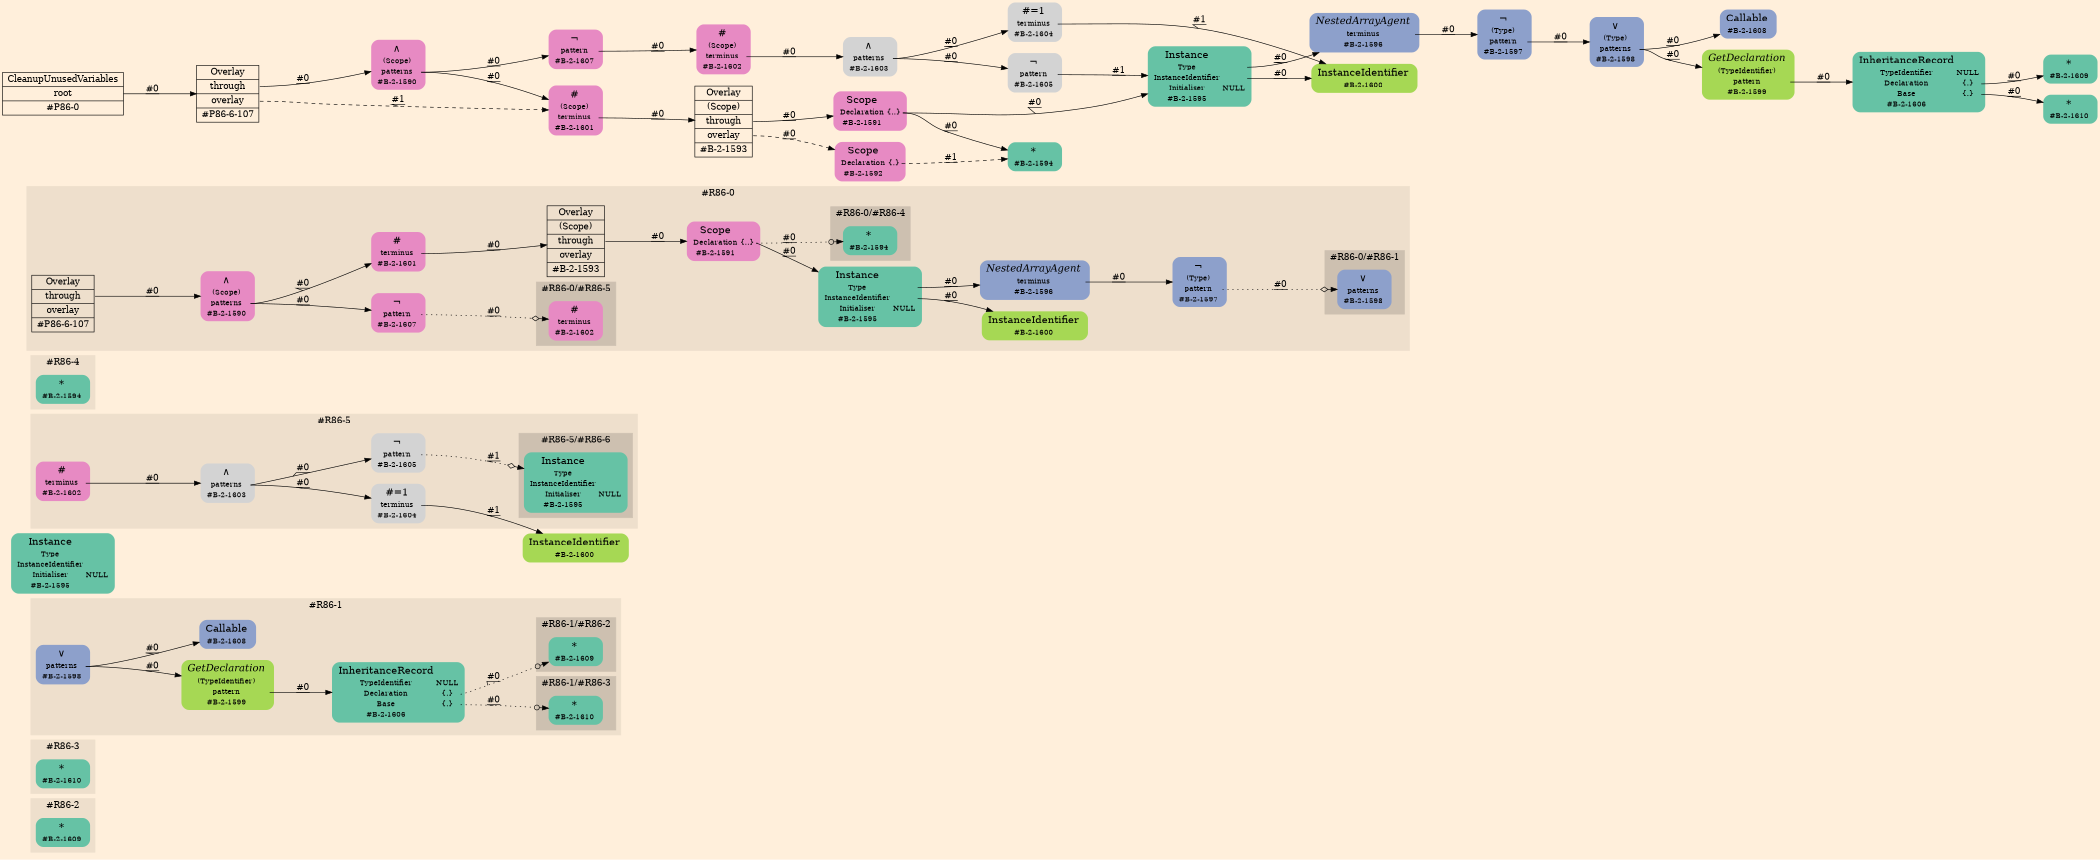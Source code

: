 digraph Inferno {
graph [
    rankdir = "LR"
    ranksep = 1.0
    size = "14,20"
    bgcolor = antiquewhite1
    color = black
    fontcolor = black
];
node [
];
// -------------------- figure #R86-2 --------------------
subgraph "cluster#R86-2" {
    label = "#R86-2"
    style = "filled"
    color = antiquewhite2
    "#R86-2/#B-2-1609" [
        shape = "plaintext"
        fillcolor = "/set28/1"
        label = <<TABLE BORDER="0" CELLBORDER="0" CELLSPACING="0">
         <TR><TD><FONT POINT-SIZE="16.0">*</FONT></TD><TD></TD></TR>
         <TR><TD>#B-2-1609</TD><TD PORT="port0"></TD></TR>
        </TABLE>>
        style = "rounded,filled"
        fontsize = "12"
    ];
    
}


// -------------------- figure #R86-3 --------------------
subgraph "cluster#R86-3" {
    label = "#R86-3"
    style = "filled"
    color = antiquewhite2
    "#R86-3/#B-2-1610" [
        shape = "plaintext"
        fillcolor = "/set28/1"
        label = <<TABLE BORDER="0" CELLBORDER="0" CELLSPACING="0">
         <TR><TD><FONT POINT-SIZE="16.0">*</FONT></TD><TD></TD></TR>
         <TR><TD>#B-2-1610</TD><TD PORT="port0"></TD></TR>
        </TABLE>>
        style = "rounded,filled"
        fontsize = "12"
    ];
    
}


// -------------------- figure #R86-1 --------------------
subgraph "cluster#R86-1" {
    label = "#R86-1"
    style = "filled"
    color = antiquewhite2
    "#R86-1/#B-2-1606" [
        shape = "plaintext"
        fillcolor = "/set28/1"
        label = <<TABLE BORDER="0" CELLBORDER="0" CELLSPACING="0">
         <TR><TD><FONT POINT-SIZE="16.0">InheritanceRecord</FONT></TD><TD></TD></TR>
         <TR><TD>TypeIdentifier</TD><TD PORT="port0">NULL</TD></TR>
         <TR><TD>Declaration</TD><TD PORT="port1">{.}</TD></TR>
         <TR><TD>Base</TD><TD PORT="port2">{.}</TD></TR>
         <TR><TD>#B-2-1606</TD><TD PORT="port3"></TD></TR>
        </TABLE>>
        style = "rounded,filled"
        fontsize = "12"
    ];
    
    "#R86-1/#B-2-1598" [
        shape = "plaintext"
        fillcolor = "/set28/3"
        label = <<TABLE BORDER="0" CELLBORDER="0" CELLSPACING="0">
         <TR><TD><FONT POINT-SIZE="16.0">∨</FONT></TD><TD></TD></TR>
         <TR><TD>patterns</TD><TD PORT="port0"></TD></TR>
         <TR><TD>#B-2-1598</TD><TD PORT="port1"></TD></TR>
        </TABLE>>
        style = "rounded,filled"
        fontsize = "12"
    ];
    
    "#R86-1/#B-2-1599" [
        shape = "plaintext"
        fillcolor = "/set28/5"
        label = <<TABLE BORDER="0" CELLBORDER="0" CELLSPACING="0">
         <TR><TD><FONT POINT-SIZE="16.0"><I>GetDeclaration</I></FONT></TD><TD></TD></TR>
         <TR><TD>(TypeIdentifier)</TD><TD PORT="port0"></TD></TR>
         <TR><TD>pattern</TD><TD PORT="port1"></TD></TR>
         <TR><TD>#B-2-1599</TD><TD PORT="port2"></TD></TR>
        </TABLE>>
        style = "rounded,filled"
        fontsize = "12"
    ];
    
    "#R86-1/#B-2-1608" [
        shape = "plaintext"
        fillcolor = "/set28/3"
        label = <<TABLE BORDER="0" CELLBORDER="0" CELLSPACING="0">
         <TR><TD><FONT POINT-SIZE="16.0">Callable</FONT></TD><TD></TD></TR>
         <TR><TD>#B-2-1608</TD><TD PORT="port0"></TD></TR>
        </TABLE>>
        style = "rounded,filled"
        fontsize = "12"
    ];
    
    subgraph "cluster#R86-1/#R86-3" {
        label = "#R86-1/#R86-3"
        style = "filled"
        color = antiquewhite3
        "#R86-1/#0/#B-2-1610" [
            shape = "plaintext"
            fillcolor = "/set28/1"
            label = <<TABLE BORDER="0" CELLBORDER="0" CELLSPACING="0">
             <TR><TD><FONT POINT-SIZE="16.0">*</FONT></TD><TD></TD></TR>
             <TR><TD>#B-2-1610</TD><TD PORT="port0"></TD></TR>
            </TABLE>>
            style = "rounded,filled"
            fontsize = "12"
        ];
        
    }
    
    subgraph "cluster#R86-1/#R86-2" {
        label = "#R86-1/#R86-2"
        style = "filled"
        color = antiquewhite3
        "#R86-1/#0/#B-2-1609" [
            shape = "plaintext"
            fillcolor = "/set28/1"
            label = <<TABLE BORDER="0" CELLBORDER="0" CELLSPACING="0">
             <TR><TD><FONT POINT-SIZE="16.0">*</FONT></TD><TD></TD></TR>
             <TR><TD>#B-2-1609</TD><TD PORT="port0"></TD></TR>
            </TABLE>>
            style = "rounded,filled"
            fontsize = "12"
        ];
        
    }
    
}


// -------------------- figure #R86-6 --------------------
"#R86-6/#B-2-1595" [
    shape = "plaintext"
    fillcolor = "/set28/1"
    label = <<TABLE BORDER="0" CELLBORDER="0" CELLSPACING="0">
     <TR><TD><FONT POINT-SIZE="16.0">Instance</FONT></TD><TD></TD></TR>
     <TR><TD>Type</TD><TD PORT="port0"></TD></TR>
     <TR><TD>InstanceIdentifier</TD><TD PORT="port1"></TD></TR>
     <TR><TD>Initialiser</TD><TD PORT="port2">NULL</TD></TR>
     <TR><TD>#B-2-1595</TD><TD PORT="port3"></TD></TR>
    </TABLE>>
    style = "rounded,filled"
    fontsize = "12"
];

subgraph "cluster#R86-6" {
    label = "#R86-6"
    style = "filled"
    color = antiquewhite2
}


// -------------------- figure #R86-5 --------------------
"#R86-5/#B-2-1600" [
    shape = "plaintext"
    fillcolor = "/set28/5"
    label = <<TABLE BORDER="0" CELLBORDER="0" CELLSPACING="0">
     <TR><TD><FONT POINT-SIZE="16.0">InstanceIdentifier</FONT></TD><TD></TD></TR>
     <TR><TD>#B-2-1600</TD><TD PORT="port0"></TD></TR>
    </TABLE>>
    style = "rounded,filled"
    fontsize = "12"
];

subgraph "cluster#R86-5" {
    label = "#R86-5"
    style = "filled"
    color = antiquewhite2
    "#R86-5/#B-2-1605" [
        shape = "plaintext"
        label = <<TABLE BORDER="0" CELLBORDER="0" CELLSPACING="0">
         <TR><TD><FONT POINT-SIZE="16.0">¬</FONT></TD><TD></TD></TR>
         <TR><TD>pattern</TD><TD PORT="port0"></TD></TR>
         <TR><TD>#B-2-1605</TD><TD PORT="port1"></TD></TR>
        </TABLE>>
        style = "rounded,filled"
        fontsize = "12"
    ];
    
    "#R86-5/#B-2-1602" [
        shape = "plaintext"
        fillcolor = "/set28/4"
        label = <<TABLE BORDER="0" CELLBORDER="0" CELLSPACING="0">
         <TR><TD><FONT POINT-SIZE="16.0">#</FONT></TD><TD></TD></TR>
         <TR><TD>terminus</TD><TD PORT="port0"></TD></TR>
         <TR><TD>#B-2-1602</TD><TD PORT="port1"></TD></TR>
        </TABLE>>
        style = "rounded,filled"
        fontsize = "12"
    ];
    
    "#R86-5/#B-2-1604" [
        shape = "plaintext"
        label = <<TABLE BORDER="0" CELLBORDER="0" CELLSPACING="0">
         <TR><TD><FONT POINT-SIZE="16.0">#=1</FONT></TD><TD></TD></TR>
         <TR><TD>terminus</TD><TD PORT="port0"></TD></TR>
         <TR><TD>#B-2-1604</TD><TD PORT="port1"></TD></TR>
        </TABLE>>
        style = "rounded,filled"
        fontsize = "12"
    ];
    
    "#R86-5/#B-2-1603" [
        shape = "plaintext"
        label = <<TABLE BORDER="0" CELLBORDER="0" CELLSPACING="0">
         <TR><TD><FONT POINT-SIZE="16.0">∧</FONT></TD><TD></TD></TR>
         <TR><TD>patterns</TD><TD PORT="port0"></TD></TR>
         <TR><TD>#B-2-1603</TD><TD PORT="port1"></TD></TR>
        </TABLE>>
        style = "rounded,filled"
        fontsize = "12"
    ];
    
    subgraph "cluster#R86-5/#R86-6" {
        label = "#R86-5/#R86-6"
        style = "filled"
        color = antiquewhite3
        "#R86-5/#1/#B-2-1595" [
            shape = "plaintext"
            fillcolor = "/set28/1"
            label = <<TABLE BORDER="0" CELLBORDER="0" CELLSPACING="0">
             <TR><TD><FONT POINT-SIZE="16.0">Instance</FONT></TD><TD></TD></TR>
             <TR><TD>Type</TD><TD PORT="port0"></TD></TR>
             <TR><TD>InstanceIdentifier</TD><TD PORT="port1"></TD></TR>
             <TR><TD>Initialiser</TD><TD PORT="port2">NULL</TD></TR>
             <TR><TD>#B-2-1595</TD><TD PORT="port3"></TD></TR>
            </TABLE>>
            style = "rounded,filled"
            fontsize = "12"
        ];
        
    }
    
}


// -------------------- figure #R86-4 --------------------
subgraph "cluster#R86-4" {
    label = "#R86-4"
    style = "filled"
    color = antiquewhite2
    "#R86-4/#B-2-1594" [
        shape = "plaintext"
        fillcolor = "/set28/1"
        label = <<TABLE BORDER="0" CELLBORDER="0" CELLSPACING="0">
         <TR><TD><FONT POINT-SIZE="16.0">*</FONT></TD><TD></TD></TR>
         <TR><TD>#B-2-1594</TD><TD PORT="port0"></TD></TR>
        </TABLE>>
        style = "rounded,filled"
        fontsize = "12"
    ];
    
}


// -------------------- figure #R86-0 --------------------
subgraph "cluster#R86-0" {
    label = "#R86-0"
    style = "filled"
    color = antiquewhite2
    "#R86-0/#B-2-1607" [
        shape = "plaintext"
        fillcolor = "/set28/4"
        label = <<TABLE BORDER="0" CELLBORDER="0" CELLSPACING="0">
         <TR><TD><FONT POINT-SIZE="16.0">¬</FONT></TD><TD></TD></TR>
         <TR><TD>pattern</TD><TD PORT="port0"></TD></TR>
         <TR><TD>#B-2-1607</TD><TD PORT="port1"></TD></TR>
        </TABLE>>
        style = "rounded,filled"
        fontsize = "12"
    ];
    
    "#R86-0/#B-2-1600" [
        shape = "plaintext"
        fillcolor = "/set28/5"
        label = <<TABLE BORDER="0" CELLBORDER="0" CELLSPACING="0">
         <TR><TD><FONT POINT-SIZE="16.0">InstanceIdentifier</FONT></TD><TD></TD></TR>
         <TR><TD>#B-2-1600</TD><TD PORT="port0"></TD></TR>
        </TABLE>>
        style = "rounded,filled"
        fontsize = "12"
    ];
    
    "#R86-0/#B-2-1597" [
        shape = "plaintext"
        fillcolor = "/set28/3"
        label = <<TABLE BORDER="0" CELLBORDER="0" CELLSPACING="0">
         <TR><TD><FONT POINT-SIZE="16.0">¬</FONT></TD><TD></TD></TR>
         <TR><TD>(Type)</TD><TD PORT="port0"></TD></TR>
         <TR><TD>pattern</TD><TD PORT="port1"></TD></TR>
         <TR><TD>#B-2-1597</TD><TD PORT="port2"></TD></TR>
        </TABLE>>
        style = "rounded,filled"
        fontsize = "12"
    ];
    
    "#R86-0/#B-2-1595" [
        shape = "plaintext"
        fillcolor = "/set28/1"
        label = <<TABLE BORDER="0" CELLBORDER="0" CELLSPACING="0">
         <TR><TD><FONT POINT-SIZE="16.0">Instance</FONT></TD><TD></TD></TR>
         <TR><TD>Type</TD><TD PORT="port0"></TD></TR>
         <TR><TD>InstanceIdentifier</TD><TD PORT="port1"></TD></TR>
         <TR><TD>Initialiser</TD><TD PORT="port2">NULL</TD></TR>
         <TR><TD>#B-2-1595</TD><TD PORT="port3"></TD></TR>
        </TABLE>>
        style = "rounded,filled"
        fontsize = "12"
    ];
    
    "#R86-0/#B-2-1590" [
        shape = "plaintext"
        fillcolor = "/set28/4"
        label = <<TABLE BORDER="0" CELLBORDER="0" CELLSPACING="0">
         <TR><TD><FONT POINT-SIZE="16.0">∧</FONT></TD><TD></TD></TR>
         <TR><TD>(Scope)</TD><TD PORT="port0"></TD></TR>
         <TR><TD>patterns</TD><TD PORT="port1"></TD></TR>
         <TR><TD>#B-2-1590</TD><TD PORT="port2"></TD></TR>
        </TABLE>>
        style = "rounded,filled"
        fontsize = "12"
    ];
    
    "#R86-0/#P86-6-107" [
        shape = "record"
        fillcolor = antiquewhite2
        label = "<fixed> Overlay | <port0> through | <port1> overlay | <port2> #P86-6-107"
        style = "filled"
        fontsize = "14"
        color = black
        fontcolor = black
    ];
    
    "#R86-0/#B-2-1596" [
        shape = "plaintext"
        fillcolor = "/set28/3"
        label = <<TABLE BORDER="0" CELLBORDER="0" CELLSPACING="0">
         <TR><TD><FONT POINT-SIZE="16.0"><I>NestedArrayAgent</I></FONT></TD><TD></TD></TR>
         <TR><TD>terminus</TD><TD PORT="port0"></TD></TR>
         <TR><TD>#B-2-1596</TD><TD PORT="port1"></TD></TR>
        </TABLE>>
        style = "rounded,filled"
        fontsize = "12"
    ];
    
    "#R86-0/#B-2-1593" [
        shape = "record"
        fillcolor = antiquewhite2
        label = "<fixed> Overlay | <port0> (Scope) | <port1> through | <port2> overlay | <port3> #B-2-1593"
        style = "filled"
        fontsize = "14"
        color = black
        fontcolor = black
    ];
    
    "#R86-0/#B-2-1591" [
        shape = "plaintext"
        fillcolor = "/set28/4"
        label = <<TABLE BORDER="0" CELLBORDER="0" CELLSPACING="0">
         <TR><TD><FONT POINT-SIZE="16.0">Scope</FONT></TD><TD></TD></TR>
         <TR><TD>Declaration</TD><TD PORT="port0">{..}</TD></TR>
         <TR><TD>#B-2-1591</TD><TD PORT="port1"></TD></TR>
        </TABLE>>
        style = "rounded,filled"
        fontsize = "12"
    ];
    
    "#R86-0/#B-2-1601" [
        shape = "plaintext"
        fillcolor = "/set28/4"
        label = <<TABLE BORDER="0" CELLBORDER="0" CELLSPACING="0">
         <TR><TD><FONT POINT-SIZE="16.0">#</FONT></TD><TD></TD></TR>
         <TR><TD>terminus</TD><TD PORT="port0"></TD></TR>
         <TR><TD>#B-2-1601</TD><TD PORT="port1"></TD></TR>
        </TABLE>>
        style = "rounded,filled"
        fontsize = "12"
    ];
    
    subgraph "cluster#R86-0/#R86-4" {
        label = "#R86-0/#R86-4"
        style = "filled"
        color = antiquewhite3
        "#R86-0/#0/#B-2-1594" [
            shape = "plaintext"
            fillcolor = "/set28/1"
            label = <<TABLE BORDER="0" CELLBORDER="0" CELLSPACING="0">
             <TR><TD><FONT POINT-SIZE="16.0">*</FONT></TD><TD></TD></TR>
             <TR><TD>#B-2-1594</TD><TD PORT="port0"></TD></TR>
            </TABLE>>
            style = "rounded,filled"
            fontsize = "12"
        ];
        
    }
    
    subgraph "cluster#R86-0/#R86-5" {
        label = "#R86-0/#R86-5"
        style = "filled"
        color = antiquewhite3
        "#R86-0/#0/#B-2-1602" [
            shape = "plaintext"
            fillcolor = "/set28/4"
            label = <<TABLE BORDER="0" CELLBORDER="0" CELLSPACING="0">
             <TR><TD><FONT POINT-SIZE="16.0">#</FONT></TD><TD></TD></TR>
             <TR><TD>terminus</TD><TD PORT="port0"></TD></TR>
             <TR><TD>#B-2-1602</TD><TD PORT="port1"></TD></TR>
            </TABLE>>
            style = "rounded,filled"
            fontsize = "12"
        ];
        
    }
    
    subgraph "cluster#R86-0/#R86-1" {
        label = "#R86-0/#R86-1"
        style = "filled"
        color = antiquewhite3
        "#R86-0/#0/#B-2-1598" [
            shape = "plaintext"
            fillcolor = "/set28/3"
            label = <<TABLE BORDER="0" CELLBORDER="0" CELLSPACING="0">
             <TR><TD><FONT POINT-SIZE="16.0">∨</FONT></TD><TD></TD></TR>
             <TR><TD>patterns</TD><TD PORT="port0"></TD></TR>
             <TR><TD>#B-2-1598</TD><TD PORT="port1"></TD></TR>
            </TABLE>>
            style = "rounded,filled"
            fontsize = "12"
        ];
        
    }
    
}


// -------------------- transformation figure --------------------
"CR#P86-0" [
    shape = "record"
    fillcolor = antiquewhite1
    label = "<fixed> CleanupUnusedVariables | <port0> root | <port1> #P86-0"
    style = "filled"
    fontsize = "14"
    color = black
    fontcolor = black
];

"#P86-6-107" [
    shape = "record"
    fillcolor = antiquewhite1
    label = "<fixed> Overlay | <port0> through | <port1> overlay | <port2> #P86-6-107"
    style = "filled"
    fontsize = "14"
    color = black
    fontcolor = black
];

"#B-2-1590" [
    shape = "plaintext"
    fillcolor = "/set28/4"
    label = <<TABLE BORDER="0" CELLBORDER="0" CELLSPACING="0">
     <TR><TD><FONT POINT-SIZE="16.0">∧</FONT></TD><TD></TD></TR>
     <TR><TD>(Scope)</TD><TD PORT="port0"></TD></TR>
     <TR><TD>patterns</TD><TD PORT="port1"></TD></TR>
     <TR><TD>#B-2-1590</TD><TD PORT="port2"></TD></TR>
    </TABLE>>
    style = "rounded,filled"
    fontsize = "12"
];

"#B-2-1601" [
    shape = "plaintext"
    fillcolor = "/set28/4"
    label = <<TABLE BORDER="0" CELLBORDER="0" CELLSPACING="0">
     <TR><TD><FONT POINT-SIZE="16.0">#</FONT></TD><TD></TD></TR>
     <TR><TD>(Scope)</TD><TD PORT="port0"></TD></TR>
     <TR><TD>terminus</TD><TD PORT="port1"></TD></TR>
     <TR><TD>#B-2-1601</TD><TD PORT="port2"></TD></TR>
    </TABLE>>
    style = "rounded,filled"
    fontsize = "12"
];

"#B-2-1593" [
    shape = "record"
    fillcolor = antiquewhite1
    label = "<fixed> Overlay | <port0> (Scope) | <port1> through | <port2> overlay | <port3> #B-2-1593"
    style = "filled"
    fontsize = "14"
    color = black
    fontcolor = black
];

"#B-2-1591" [
    shape = "plaintext"
    fillcolor = "/set28/4"
    label = <<TABLE BORDER="0" CELLBORDER="0" CELLSPACING="0">
     <TR><TD><FONT POINT-SIZE="16.0">Scope</FONT></TD><TD></TD></TR>
     <TR><TD>Declaration</TD><TD PORT="port0">{..}</TD></TR>
     <TR><TD>#B-2-1591</TD><TD PORT="port1"></TD></TR>
    </TABLE>>
    style = "rounded,filled"
    fontsize = "12"
];

"#B-2-1595" [
    shape = "plaintext"
    fillcolor = "/set28/1"
    label = <<TABLE BORDER="0" CELLBORDER="0" CELLSPACING="0">
     <TR><TD><FONT POINT-SIZE="16.0">Instance</FONT></TD><TD></TD></TR>
     <TR><TD>Type</TD><TD PORT="port0"></TD></TR>
     <TR><TD>InstanceIdentifier</TD><TD PORT="port1"></TD></TR>
     <TR><TD>Initialiser</TD><TD PORT="port2">NULL</TD></TR>
     <TR><TD>#B-2-1595</TD><TD PORT="port3"></TD></TR>
    </TABLE>>
    style = "rounded,filled"
    fontsize = "12"
];

"#B-2-1596" [
    shape = "plaintext"
    fillcolor = "/set28/3"
    label = <<TABLE BORDER="0" CELLBORDER="0" CELLSPACING="0">
     <TR><TD><FONT POINT-SIZE="16.0"><I>NestedArrayAgent</I></FONT></TD><TD></TD></TR>
     <TR><TD>terminus</TD><TD PORT="port0"></TD></TR>
     <TR><TD>#B-2-1596</TD><TD PORT="port1"></TD></TR>
    </TABLE>>
    style = "rounded,filled"
    fontsize = "12"
];

"#B-2-1597" [
    shape = "plaintext"
    fillcolor = "/set28/3"
    label = <<TABLE BORDER="0" CELLBORDER="0" CELLSPACING="0">
     <TR><TD><FONT POINT-SIZE="16.0">¬</FONT></TD><TD></TD></TR>
     <TR><TD>(Type)</TD><TD PORT="port0"></TD></TR>
     <TR><TD>pattern</TD><TD PORT="port1"></TD></TR>
     <TR><TD>#B-2-1597</TD><TD PORT="port2"></TD></TR>
    </TABLE>>
    style = "rounded,filled"
    fontsize = "12"
];

"#B-2-1598" [
    shape = "plaintext"
    fillcolor = "/set28/3"
    label = <<TABLE BORDER="0" CELLBORDER="0" CELLSPACING="0">
     <TR><TD><FONT POINT-SIZE="16.0">∨</FONT></TD><TD></TD></TR>
     <TR><TD>(Type)</TD><TD PORT="port0"></TD></TR>
     <TR><TD>patterns</TD><TD PORT="port1"></TD></TR>
     <TR><TD>#B-2-1598</TD><TD PORT="port2"></TD></TR>
    </TABLE>>
    style = "rounded,filled"
    fontsize = "12"
];

"#B-2-1608" [
    shape = "plaintext"
    fillcolor = "/set28/3"
    label = <<TABLE BORDER="0" CELLBORDER="0" CELLSPACING="0">
     <TR><TD><FONT POINT-SIZE="16.0">Callable</FONT></TD><TD></TD></TR>
     <TR><TD>#B-2-1608</TD><TD PORT="port0"></TD></TR>
    </TABLE>>
    style = "rounded,filled"
    fontsize = "12"
];

"#B-2-1599" [
    shape = "plaintext"
    fillcolor = "/set28/5"
    label = <<TABLE BORDER="0" CELLBORDER="0" CELLSPACING="0">
     <TR><TD><FONT POINT-SIZE="16.0"><I>GetDeclaration</I></FONT></TD><TD></TD></TR>
     <TR><TD>(TypeIdentifier)</TD><TD PORT="port0"></TD></TR>
     <TR><TD>pattern</TD><TD PORT="port1"></TD></TR>
     <TR><TD>#B-2-1599</TD><TD PORT="port2"></TD></TR>
    </TABLE>>
    style = "rounded,filled"
    fontsize = "12"
];

"#B-2-1606" [
    shape = "plaintext"
    fillcolor = "/set28/1"
    label = <<TABLE BORDER="0" CELLBORDER="0" CELLSPACING="0">
     <TR><TD><FONT POINT-SIZE="16.0">InheritanceRecord</FONT></TD><TD></TD></TR>
     <TR><TD>TypeIdentifier</TD><TD PORT="port0">NULL</TD></TR>
     <TR><TD>Declaration</TD><TD PORT="port1">{.}</TD></TR>
     <TR><TD>Base</TD><TD PORT="port2">{.}</TD></TR>
     <TR><TD>#B-2-1606</TD><TD PORT="port3"></TD></TR>
    </TABLE>>
    style = "rounded,filled"
    fontsize = "12"
];

"#B-2-1609" [
    shape = "plaintext"
    fillcolor = "/set28/1"
    label = <<TABLE BORDER="0" CELLBORDER="0" CELLSPACING="0">
     <TR><TD><FONT POINT-SIZE="16.0">*</FONT></TD><TD></TD></TR>
     <TR><TD>#B-2-1609</TD><TD PORT="port0"></TD></TR>
    </TABLE>>
    style = "rounded,filled"
    fontsize = "12"
];

"#B-2-1610" [
    shape = "plaintext"
    fillcolor = "/set28/1"
    label = <<TABLE BORDER="0" CELLBORDER="0" CELLSPACING="0">
     <TR><TD><FONT POINT-SIZE="16.0">*</FONT></TD><TD></TD></TR>
     <TR><TD>#B-2-1610</TD><TD PORT="port0"></TD></TR>
    </TABLE>>
    style = "rounded,filled"
    fontsize = "12"
];

"#B-2-1600" [
    shape = "plaintext"
    fillcolor = "/set28/5"
    label = <<TABLE BORDER="0" CELLBORDER="0" CELLSPACING="0">
     <TR><TD><FONT POINT-SIZE="16.0">InstanceIdentifier</FONT></TD><TD></TD></TR>
     <TR><TD>#B-2-1600</TD><TD PORT="port0"></TD></TR>
    </TABLE>>
    style = "rounded,filled"
    fontsize = "12"
];

"#B-2-1594" [
    shape = "plaintext"
    fillcolor = "/set28/1"
    label = <<TABLE BORDER="0" CELLBORDER="0" CELLSPACING="0">
     <TR><TD><FONT POINT-SIZE="16.0">*</FONT></TD><TD></TD></TR>
     <TR><TD>#B-2-1594</TD><TD PORT="port0"></TD></TR>
    </TABLE>>
    style = "rounded,filled"
    fontsize = "12"
];

"#B-2-1592" [
    shape = "plaintext"
    fillcolor = "/set28/4"
    label = <<TABLE BORDER="0" CELLBORDER="0" CELLSPACING="0">
     <TR><TD><FONT POINT-SIZE="16.0">Scope</FONT></TD><TD></TD></TR>
     <TR><TD>Declaration</TD><TD PORT="port0">{.}</TD></TR>
     <TR><TD>#B-2-1592</TD><TD PORT="port1"></TD></TR>
    </TABLE>>
    style = "rounded,filled"
    fontsize = "12"
];

"#B-2-1607" [
    shape = "plaintext"
    fillcolor = "/set28/4"
    label = <<TABLE BORDER="0" CELLBORDER="0" CELLSPACING="0">
     <TR><TD><FONT POINT-SIZE="16.0">¬</FONT></TD><TD></TD></TR>
     <TR><TD>pattern</TD><TD PORT="port0"></TD></TR>
     <TR><TD>#B-2-1607</TD><TD PORT="port1"></TD></TR>
    </TABLE>>
    style = "rounded,filled"
    fontsize = "12"
];

"#B-2-1602" [
    shape = "plaintext"
    fillcolor = "/set28/4"
    label = <<TABLE BORDER="0" CELLBORDER="0" CELLSPACING="0">
     <TR><TD><FONT POINT-SIZE="16.0">#</FONT></TD><TD></TD></TR>
     <TR><TD>(Scope)</TD><TD PORT="port0"></TD></TR>
     <TR><TD>terminus</TD><TD PORT="port1"></TD></TR>
     <TR><TD>#B-2-1602</TD><TD PORT="port2"></TD></TR>
    </TABLE>>
    style = "rounded,filled"
    fontsize = "12"
];

"#B-2-1603" [
    shape = "plaintext"
    label = <<TABLE BORDER="0" CELLBORDER="0" CELLSPACING="0">
     <TR><TD><FONT POINT-SIZE="16.0">∧</FONT></TD><TD></TD></TR>
     <TR><TD>patterns</TD><TD PORT="port0"></TD></TR>
     <TR><TD>#B-2-1603</TD><TD PORT="port1"></TD></TR>
    </TABLE>>
    style = "rounded,filled"
    fontsize = "12"
];

"#B-2-1604" [
    shape = "plaintext"
    label = <<TABLE BORDER="0" CELLBORDER="0" CELLSPACING="0">
     <TR><TD><FONT POINT-SIZE="16.0">#=1</FONT></TD><TD></TD></TR>
     <TR><TD>terminus</TD><TD PORT="port0"></TD></TR>
     <TR><TD>#B-2-1604</TD><TD PORT="port1"></TD></TR>
    </TABLE>>
    style = "rounded,filled"
    fontsize = "12"
];

"#B-2-1605" [
    shape = "plaintext"
    label = <<TABLE BORDER="0" CELLBORDER="0" CELLSPACING="0">
     <TR><TD><FONT POINT-SIZE="16.0">¬</FONT></TD><TD></TD></TR>
     <TR><TD>pattern</TD><TD PORT="port0"></TD></TR>
     <TR><TD>#B-2-1605</TD><TD PORT="port1"></TD></TR>
    </TABLE>>
    style = "rounded,filled"
    fontsize = "12"
];



// -------------------- links --------------------
// links for block CR#P86-0
"CR#P86-0":port0 -> "#P86-6-107" [
    style="solid"
    label = "#0"
    decorate = true
    color = black
    fontcolor = black
];

// links for block #P86-6-107
"#P86-6-107":port0 -> "#B-2-1590" [
    style="solid"
    label = "#0"
    decorate = true
    color = black
    fontcolor = black
];

"#P86-6-107":port1 -> "#B-2-1601" [
    style="dashed"
    label = "#1"
    decorate = true
    color = black
    fontcolor = black
];

// links for block #B-2-1590
"#B-2-1590":port1 -> "#B-2-1601" [
    style="solid"
    label = "#0"
    decorate = true
    color = black
    fontcolor = black
];

"#B-2-1590":port1 -> "#B-2-1607" [
    style="solid"
    label = "#0"
    decorate = true
    color = black
    fontcolor = black
];

// links for block #B-2-1601
"#B-2-1601":port1 -> "#B-2-1593" [
    style="solid"
    label = "#0"
    decorate = true
    color = black
    fontcolor = black
];

// links for block #B-2-1593
"#B-2-1593":port1 -> "#B-2-1591" [
    style="solid"
    label = "#0"
    decorate = true
    color = black
    fontcolor = black
];

"#B-2-1593":port2 -> "#B-2-1592" [
    style="dashed"
    label = "#0"
    decorate = true
    color = black
    fontcolor = black
];

// links for block #B-2-1591
"#B-2-1591":port0 -> "#B-2-1595" [
    style="solid"
    label = "#0"
    decorate = true
    color = black
    fontcolor = black
];

"#B-2-1591":port0 -> "#B-2-1594" [
    style="solid"
    label = "#0"
    decorate = true
    color = black
    fontcolor = black
];

// links for block #B-2-1595
"#B-2-1595":port0 -> "#B-2-1596" [
    style="solid"
    label = "#0"
    decorate = true
    color = black
    fontcolor = black
];

"#B-2-1595":port1 -> "#B-2-1600" [
    style="solid"
    label = "#0"
    decorate = true
    color = black
    fontcolor = black
];

// links for block #B-2-1596
"#B-2-1596":port0 -> "#B-2-1597" [
    style="solid"
    label = "#0"
    decorate = true
    color = black
    fontcolor = black
];

// links for block #B-2-1597
"#B-2-1597":port1 -> "#B-2-1598" [
    style="solid"
    label = "#0"
    decorate = true
    color = black
    fontcolor = black
];

// links for block #B-2-1598
"#B-2-1598":port1 -> "#B-2-1608" [
    style="solid"
    label = "#0"
    decorate = true
    color = black
    fontcolor = black
];

"#B-2-1598":port1 -> "#B-2-1599" [
    style="solid"
    label = "#0"
    decorate = true
    color = black
    fontcolor = black
];

// links for block #B-2-1608
// links for block #B-2-1599
"#B-2-1599":port1 -> "#B-2-1606" [
    style="solid"
    label = "#0"
    decorate = true
    color = black
    fontcolor = black
];

// links for block #B-2-1606
"#B-2-1606":port1 -> "#B-2-1609" [
    style="solid"
    label = "#0"
    decorate = true
    color = black
    fontcolor = black
];

"#B-2-1606":port2 -> "#B-2-1610" [
    style="solid"
    label = "#0"
    decorate = true
    color = black
    fontcolor = black
];

// links for block #B-2-1609
// links for block #B-2-1610
// links for block #B-2-1600
// links for block #B-2-1594
// links for block #B-2-1592
"#B-2-1592":port0 -> "#B-2-1594" [
    style="dashed"
    label = "#1"
    decorate = true
    color = black
    fontcolor = black
];

// links for block #B-2-1607
"#B-2-1607":port0 -> "#B-2-1602" [
    style="solid"
    label = "#0"
    decorate = true
    color = black
    fontcolor = black
];

// links for block #B-2-1602
"#B-2-1602":port1 -> "#B-2-1603" [
    style="solid"
    label = "#0"
    decorate = true
    color = black
    fontcolor = black
];

// links for block #B-2-1603
"#B-2-1603":port0 -> "#B-2-1604" [
    style="solid"
    label = "#0"
    decorate = true
    color = black
    fontcolor = black
];

"#B-2-1603":port0 -> "#B-2-1605" [
    style="solid"
    label = "#0"
    decorate = true
    color = black
    fontcolor = black
];

// links for block #B-2-1604
"#B-2-1604":port0 -> "#B-2-1600" [
    style="solid"
    label = "#1"
    decorate = true
    color = black
    fontcolor = black
];

// links for block #B-2-1605
"#B-2-1605":port0 -> "#B-2-1595" [
    style="solid"
    label = "#1"
    decorate = true
    color = black
    fontcolor = black
];

// links for block #R86-0/#B-2-1607
"#R86-0/#B-2-1607":port0 -> "#R86-0/#0/#B-2-1602" [
    style="dotted"
    arrowhead="normalnoneodiamond"
    label = "#0"
    decorate = true
    color = black
    fontcolor = black
];

// links for block #R86-0/#B-2-1600
// links for block #R86-0/#B-2-1597
"#R86-0/#B-2-1597":port1 -> "#R86-0/#0/#B-2-1598" [
    style="dotted"
    arrowhead="normalnoneodiamond"
    label = "#0"
    decorate = true
    color = black
    fontcolor = black
];

// links for block #R86-0/#B-2-1595
"#R86-0/#B-2-1595":port0 -> "#R86-0/#B-2-1596" [
    style="solid"
    label = "#0"
    decorate = true
    color = black
    fontcolor = black
];

"#R86-0/#B-2-1595":port1 -> "#R86-0/#B-2-1600" [
    style="solid"
    label = "#0"
    decorate = true
    color = black
    fontcolor = black
];

// links for block #R86-0/#B-2-1590
"#R86-0/#B-2-1590":port1 -> "#R86-0/#B-2-1601" [
    style="solid"
    label = "#0"
    decorate = true
    color = black
    fontcolor = black
];

"#R86-0/#B-2-1590":port1 -> "#R86-0/#B-2-1607" [
    style="solid"
    label = "#0"
    decorate = true
    color = black
    fontcolor = black
];

// links for block #R86-0/#P86-6-107
"#R86-0/#P86-6-107":port0 -> "#R86-0/#B-2-1590" [
    style="solid"
    label = "#0"
    decorate = true
    color = black
    fontcolor = black
];

// links for block #R86-0/#B-2-1596
"#R86-0/#B-2-1596":port0 -> "#R86-0/#B-2-1597" [
    style="solid"
    label = "#0"
    decorate = true
    color = black
    fontcolor = black
];

// links for block #R86-0/#B-2-1593
"#R86-0/#B-2-1593":port1 -> "#R86-0/#B-2-1591" [
    style="solid"
    label = "#0"
    decorate = true
    color = black
    fontcolor = black
];

// links for block #R86-0/#B-2-1591
"#R86-0/#B-2-1591":port0 -> "#R86-0/#B-2-1595" [
    style="solid"
    label = "#0"
    decorate = true
    color = black
    fontcolor = black
];

"#R86-0/#B-2-1591":port0 -> "#R86-0/#0/#B-2-1594" [
    style="dotted"
    arrowhead="normalnoneodot"
    label = "#0"
    decorate = true
    color = black
    fontcolor = black
];

// links for block #R86-0/#B-2-1601
"#R86-0/#B-2-1601":port0 -> "#R86-0/#B-2-1593" [
    style="solid"
    label = "#0"
    decorate = true
    color = black
    fontcolor = black
];

// links for block #R86-0/#0/#B-2-1594
// links for block #R86-0/#0/#B-2-1602
// links for block #R86-0/#0/#B-2-1598
// links for block #R86-4/#B-2-1594
// links for block #R86-5/#B-2-1600
// links for block #R86-5/#B-2-1605
"#R86-5/#B-2-1605":port0 -> "#R86-5/#1/#B-2-1595" [
    style="dotted"
    arrowhead="normalnoneodiamond"
    label = "#1"
    decorate = true
    color = black
    fontcolor = black
];

// links for block #R86-5/#B-2-1602
"#R86-5/#B-2-1602":port0 -> "#R86-5/#B-2-1603" [
    style="solid"
    label = "#0"
    decorate = true
    color = black
    fontcolor = black
];

// links for block #R86-5/#B-2-1604
"#R86-5/#B-2-1604":port0 -> "#R86-5/#B-2-1600" [
    style="solid"
    label = "#1"
    decorate = true
    color = black
    fontcolor = black
];

// links for block #R86-5/#B-2-1603
"#R86-5/#B-2-1603":port0 -> "#R86-5/#B-2-1604" [
    style="solid"
    label = "#0"
    decorate = true
    color = black
    fontcolor = black
];

"#R86-5/#B-2-1603":port0 -> "#R86-5/#B-2-1605" [
    style="solid"
    label = "#0"
    decorate = true
    color = black
    fontcolor = black
];

// links for block #R86-5/#1/#B-2-1595
// links for block #R86-6/#B-2-1595
// links for block #R86-1/#B-2-1606
"#R86-1/#B-2-1606":port1 -> "#R86-1/#0/#B-2-1609" [
    style="dotted"
    arrowhead="normalnoneodot"
    label = "#0"
    decorate = true
    color = black
    fontcolor = black
];

"#R86-1/#B-2-1606":port2 -> "#R86-1/#0/#B-2-1610" [
    style="dotted"
    arrowhead="normalnoneodot"
    label = "#0"
    decorate = true
    color = black
    fontcolor = black
];

// links for block #R86-1/#B-2-1598
"#R86-1/#B-2-1598":port0 -> "#R86-1/#B-2-1608" [
    style="solid"
    label = "#0"
    decorate = true
    color = black
    fontcolor = black
];

"#R86-1/#B-2-1598":port0 -> "#R86-1/#B-2-1599" [
    style="solid"
    label = "#0"
    decorate = true
    color = black
    fontcolor = black
];

// links for block #R86-1/#B-2-1599
"#R86-1/#B-2-1599":port1 -> "#R86-1/#B-2-1606" [
    style="solid"
    label = "#0"
    decorate = true
    color = black
    fontcolor = black
];

// links for block #R86-1/#B-2-1608
// links for block #R86-1/#0/#B-2-1610
// links for block #R86-1/#0/#B-2-1609
// links for block #R86-3/#B-2-1610
// links for block #R86-2/#B-2-1609
}
